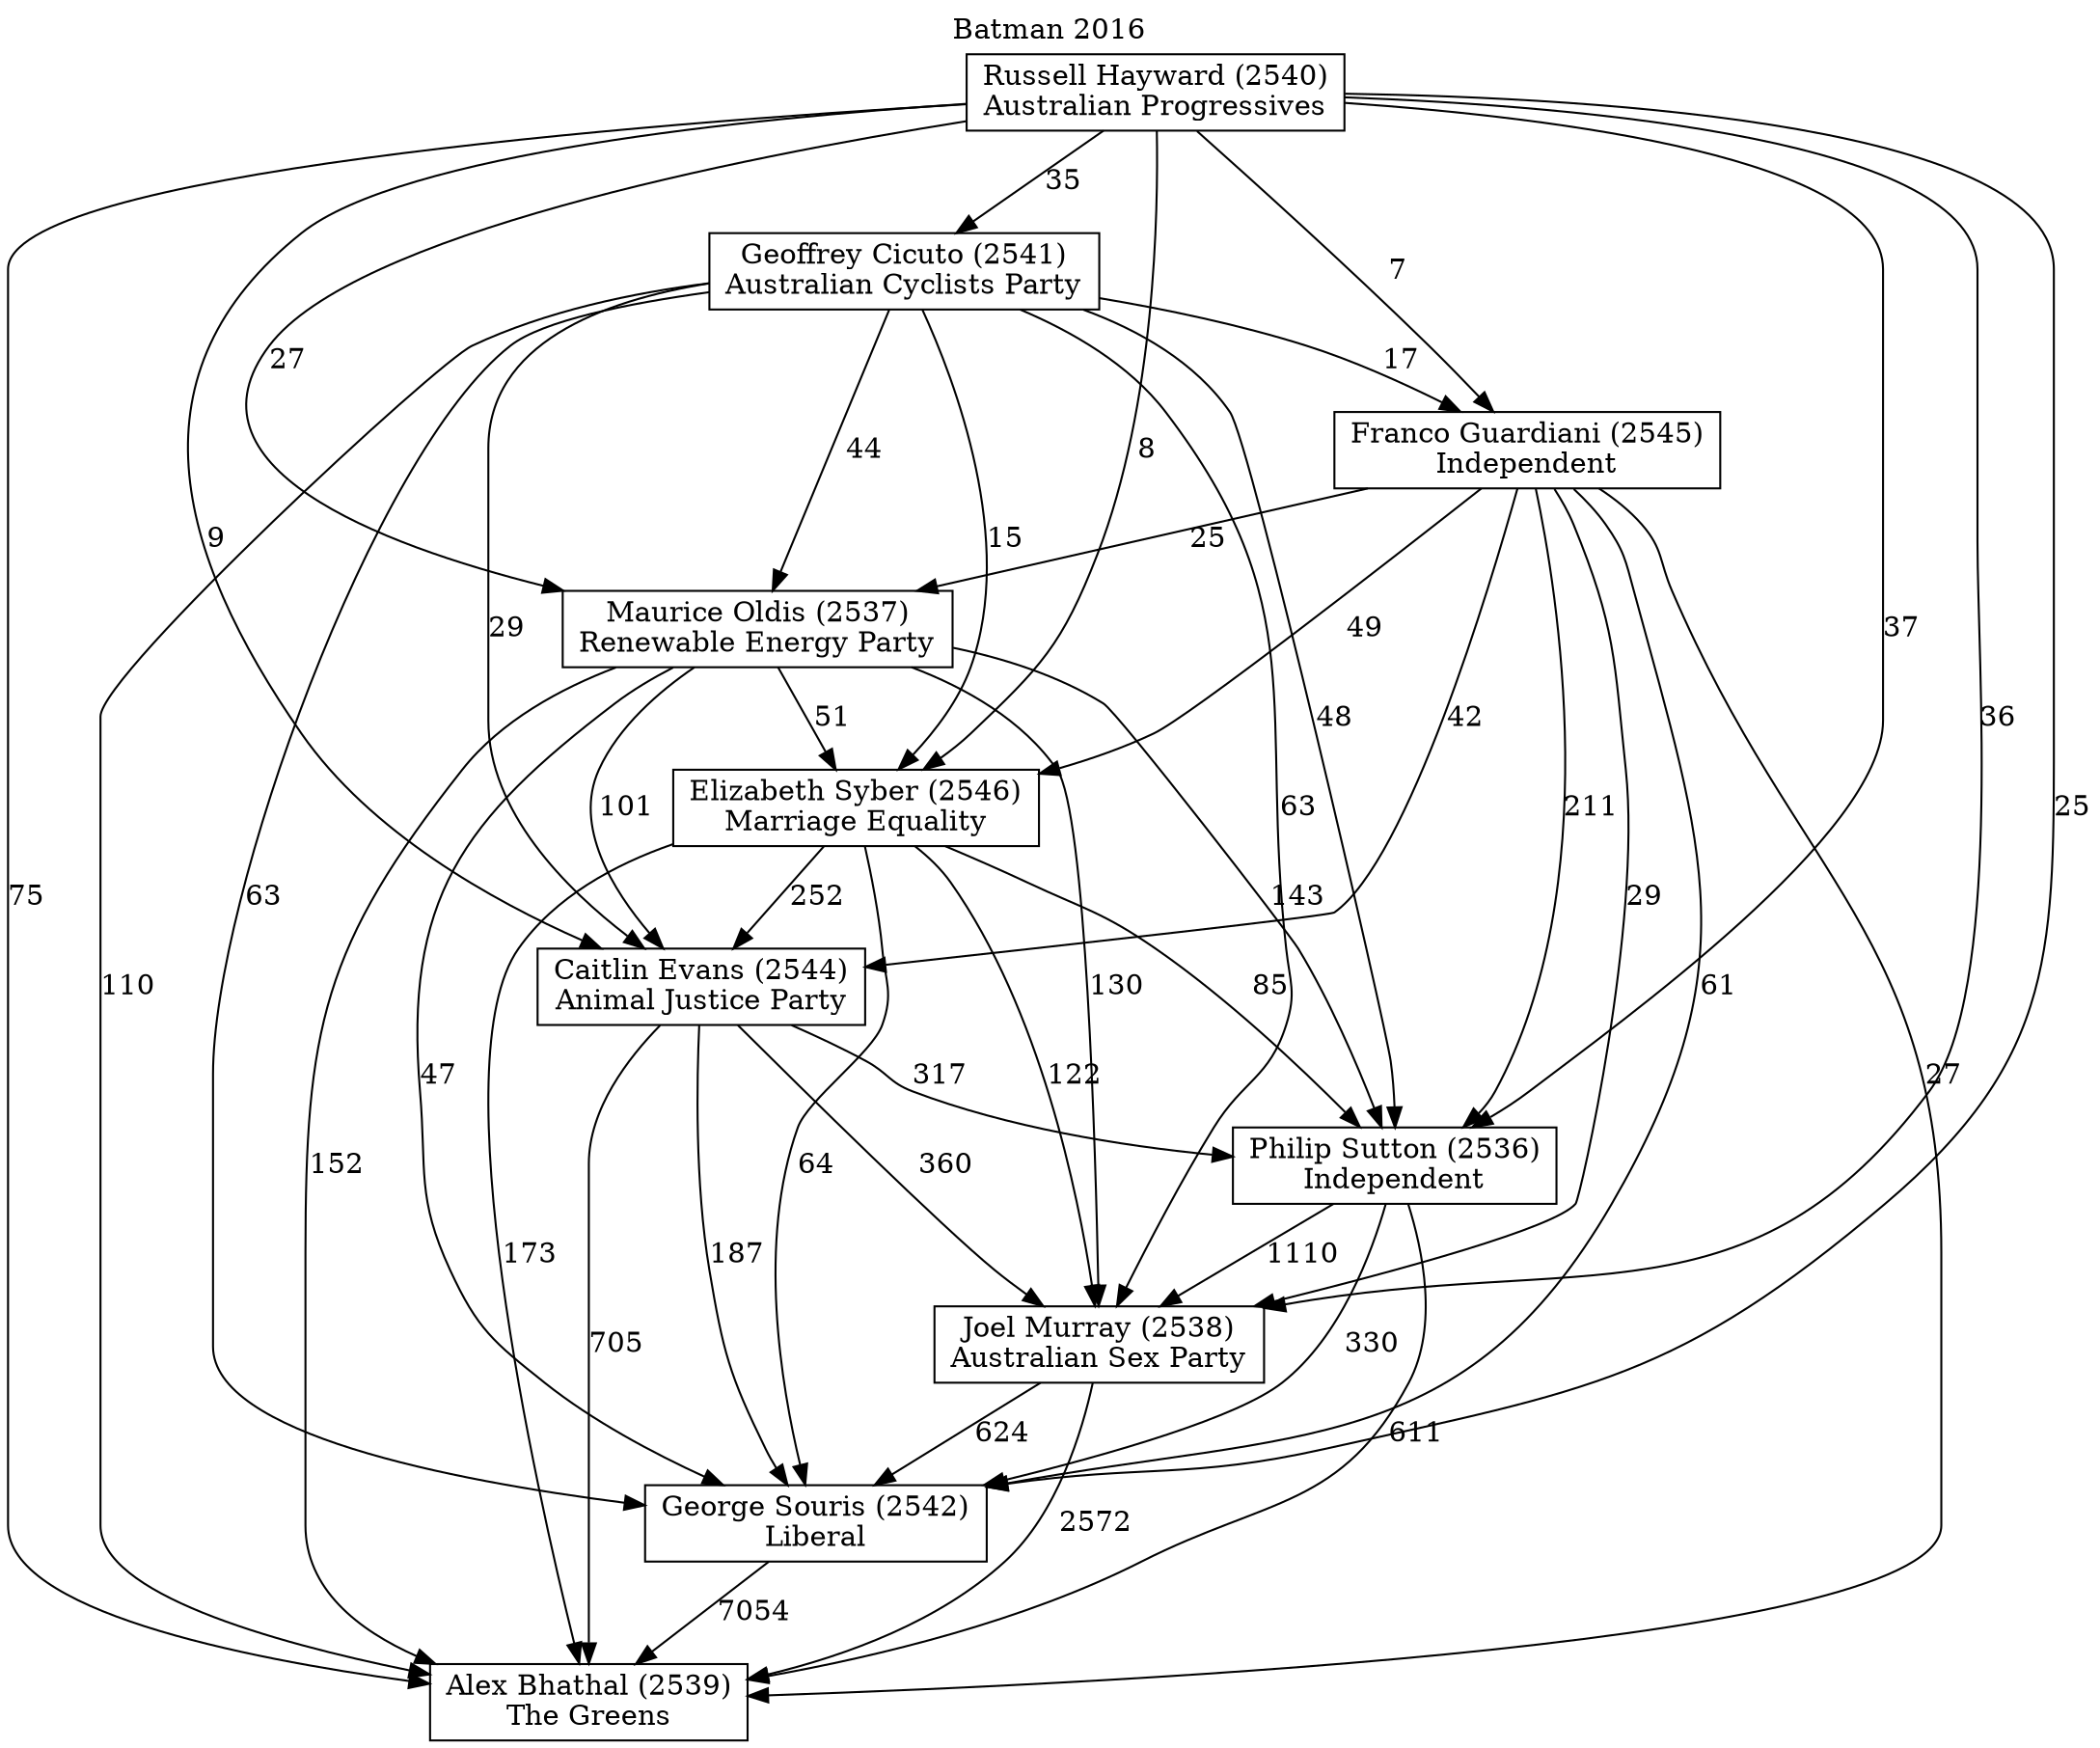 // House preference flow
digraph "Alex Bhathal (2539)_Batman_2016" {
	graph [label="Batman 2016" labelloc=t mclimit=10]
	node [shape=box]
	"Alex Bhathal (2539)" [label="Alex Bhathal (2539)
The Greens"]
	"Caitlin Evans (2544)" [label="Caitlin Evans (2544)
Animal Justice Party"]
	"Elizabeth Syber (2546)" [label="Elizabeth Syber (2546)
Marriage Equality"]
	"Franco Guardiani (2545)" [label="Franco Guardiani (2545)
Independent"]
	"Geoffrey Cicuto (2541)" [label="Geoffrey Cicuto (2541)
Australian Cyclists Party"]
	"George Souris (2542)" [label="George Souris (2542)
Liberal"]
	"Joel Murray (2538)" [label="Joel Murray (2538)
Australian Sex Party"]
	"Maurice Oldis (2537)" [label="Maurice Oldis (2537)
Renewable Energy Party"]
	"Philip Sutton (2536)" [label="Philip Sutton (2536)
Independent"]
	"Russell Hayward (2540)" [label="Russell Hayward (2540)
Australian Progressives"]
	"Caitlin Evans (2544)" -> "Alex Bhathal (2539)" [label=705]
	"Caitlin Evans (2544)" -> "George Souris (2542)" [label=187]
	"Caitlin Evans (2544)" -> "Joel Murray (2538)" [label=360]
	"Caitlin Evans (2544)" -> "Philip Sutton (2536)" [label=317]
	"Elizabeth Syber (2546)" -> "Alex Bhathal (2539)" [label=173]
	"Elizabeth Syber (2546)" -> "Caitlin Evans (2544)" [label=252]
	"Elizabeth Syber (2546)" -> "George Souris (2542)" [label=64]
	"Elizabeth Syber (2546)" -> "Joel Murray (2538)" [label=122]
	"Elizabeth Syber (2546)" -> "Philip Sutton (2536)" [label=85]
	"Franco Guardiani (2545)" -> "Alex Bhathal (2539)" [label=27]
	"Franco Guardiani (2545)" -> "Caitlin Evans (2544)" [label=42]
	"Franco Guardiani (2545)" -> "Elizabeth Syber (2546)" [label=49]
	"Franco Guardiani (2545)" -> "George Souris (2542)" [label=61]
	"Franco Guardiani (2545)" -> "Joel Murray (2538)" [label=29]
	"Franco Guardiani (2545)" -> "Maurice Oldis (2537)" [label=25]
	"Franco Guardiani (2545)" -> "Philip Sutton (2536)" [label=211]
	"Geoffrey Cicuto (2541)" -> "Alex Bhathal (2539)" [label=110]
	"Geoffrey Cicuto (2541)" -> "Caitlin Evans (2544)" [label=29]
	"Geoffrey Cicuto (2541)" -> "Elizabeth Syber (2546)" [label=15]
	"Geoffrey Cicuto (2541)" -> "Franco Guardiani (2545)" [label=17]
	"Geoffrey Cicuto (2541)" -> "George Souris (2542)" [label=63]
	"Geoffrey Cicuto (2541)" -> "Joel Murray (2538)" [label=63]
	"Geoffrey Cicuto (2541)" -> "Maurice Oldis (2537)" [label=44]
	"Geoffrey Cicuto (2541)" -> "Philip Sutton (2536)" [label=48]
	"George Souris (2542)" -> "Alex Bhathal (2539)" [label=7054]
	"Joel Murray (2538)" -> "Alex Bhathal (2539)" [label=2572]
	"Joel Murray (2538)" -> "George Souris (2542)" [label=624]
	"Maurice Oldis (2537)" -> "Alex Bhathal (2539)" [label=152]
	"Maurice Oldis (2537)" -> "Caitlin Evans (2544)" [label=101]
	"Maurice Oldis (2537)" -> "Elizabeth Syber (2546)" [label=51]
	"Maurice Oldis (2537)" -> "George Souris (2542)" [label=47]
	"Maurice Oldis (2537)" -> "Joel Murray (2538)" [label=130]
	"Maurice Oldis (2537)" -> "Philip Sutton (2536)" [label=143]
	"Philip Sutton (2536)" -> "Alex Bhathal (2539)" [label=611]
	"Philip Sutton (2536)" -> "George Souris (2542)" [label=330]
	"Philip Sutton (2536)" -> "Joel Murray (2538)" [label=1110]
	"Russell Hayward (2540)" -> "Alex Bhathal (2539)" [label=75]
	"Russell Hayward (2540)" -> "Caitlin Evans (2544)" [label=9]
	"Russell Hayward (2540)" -> "Elizabeth Syber (2546)" [label=8]
	"Russell Hayward (2540)" -> "Franco Guardiani (2545)" [label=7]
	"Russell Hayward (2540)" -> "Geoffrey Cicuto (2541)" [label=35]
	"Russell Hayward (2540)" -> "George Souris (2542)" [label=25]
	"Russell Hayward (2540)" -> "Joel Murray (2538)" [label=36]
	"Russell Hayward (2540)" -> "Maurice Oldis (2537)" [label=27]
	"Russell Hayward (2540)" -> "Philip Sutton (2536)" [label=37]
}
